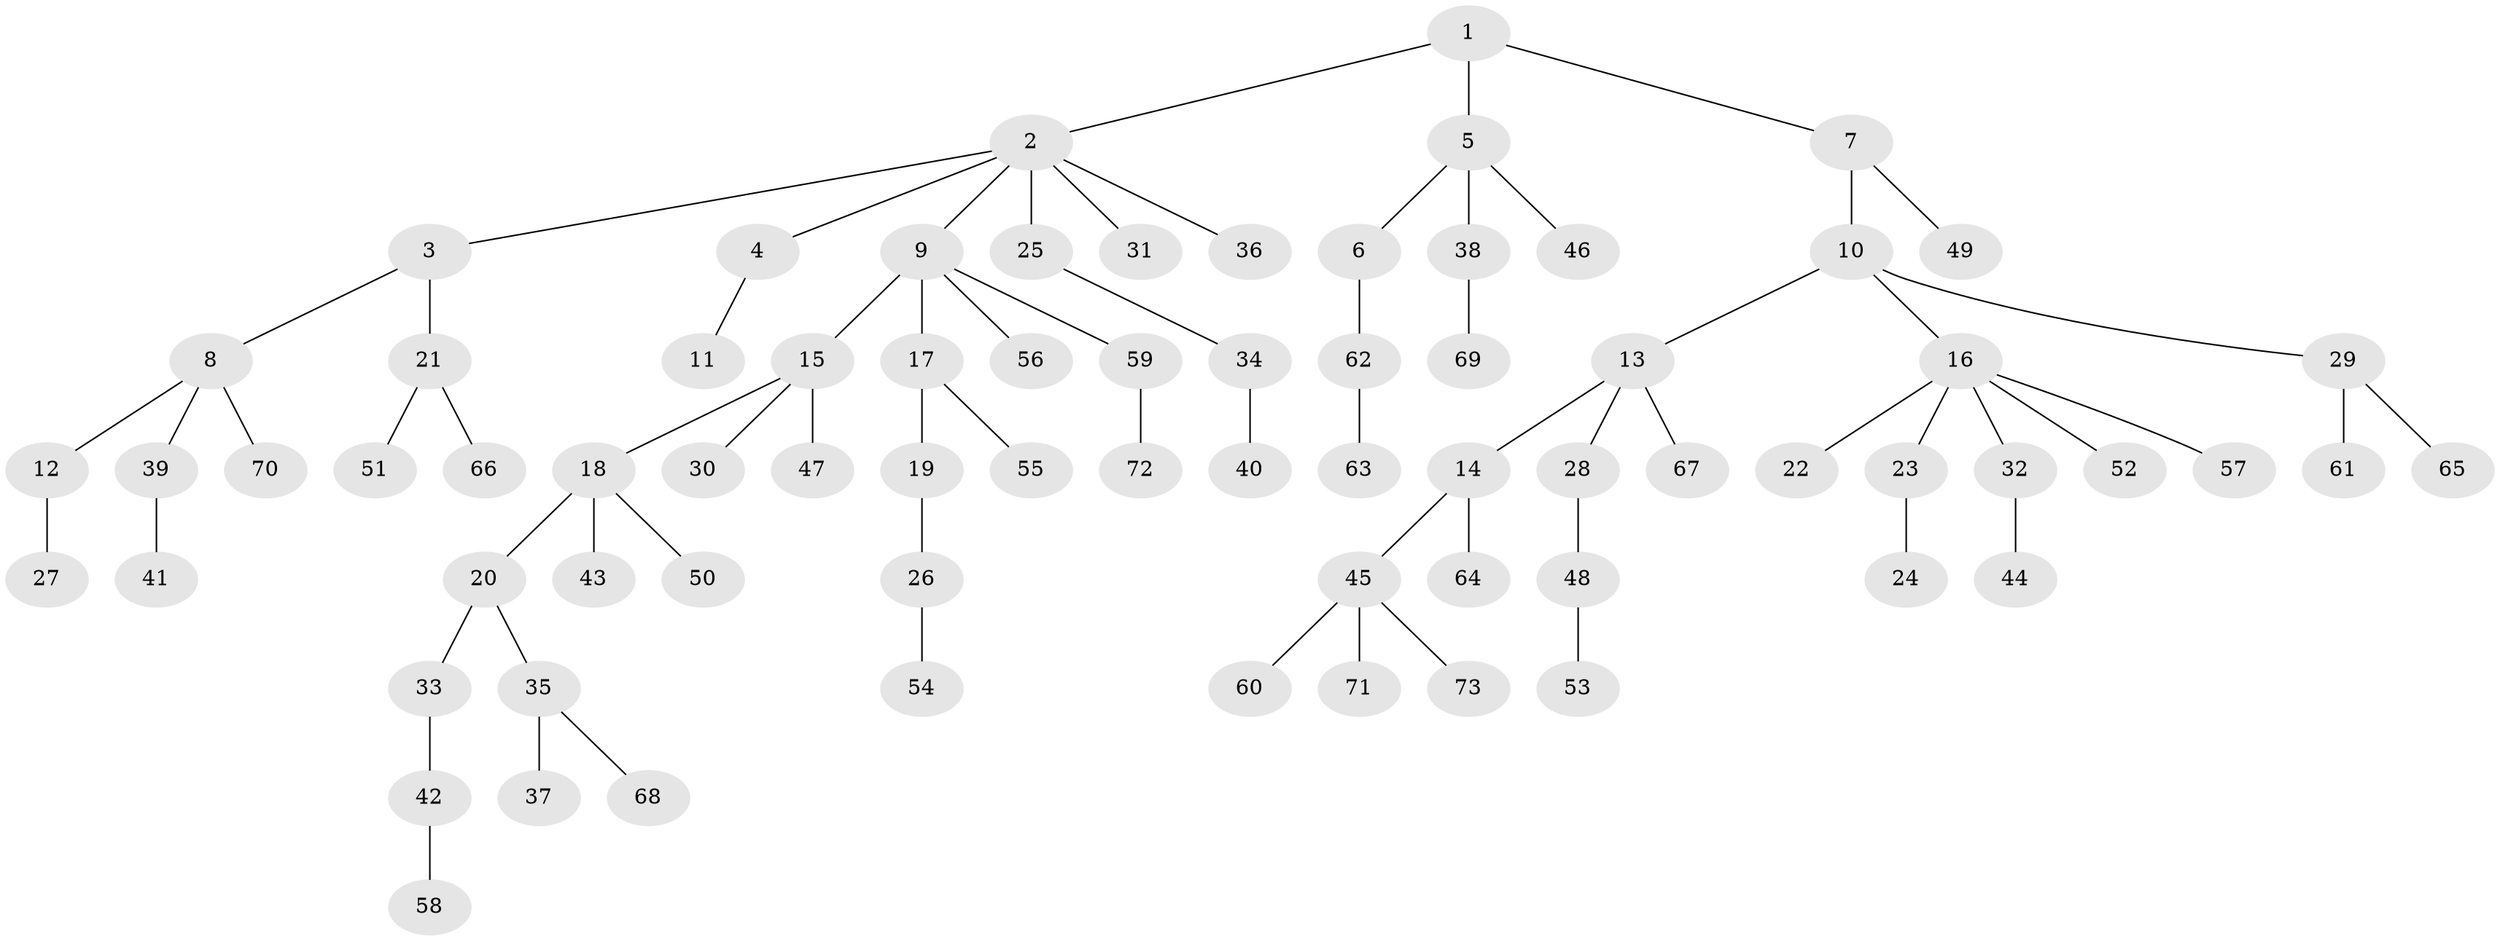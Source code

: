 // Generated by graph-tools (version 1.1) at 2025/36/03/09/25 02:36:50]
// undirected, 73 vertices, 72 edges
graph export_dot {
graph [start="1"]
  node [color=gray90,style=filled];
  1;
  2;
  3;
  4;
  5;
  6;
  7;
  8;
  9;
  10;
  11;
  12;
  13;
  14;
  15;
  16;
  17;
  18;
  19;
  20;
  21;
  22;
  23;
  24;
  25;
  26;
  27;
  28;
  29;
  30;
  31;
  32;
  33;
  34;
  35;
  36;
  37;
  38;
  39;
  40;
  41;
  42;
  43;
  44;
  45;
  46;
  47;
  48;
  49;
  50;
  51;
  52;
  53;
  54;
  55;
  56;
  57;
  58;
  59;
  60;
  61;
  62;
  63;
  64;
  65;
  66;
  67;
  68;
  69;
  70;
  71;
  72;
  73;
  1 -- 2;
  1 -- 5;
  1 -- 7;
  2 -- 3;
  2 -- 4;
  2 -- 9;
  2 -- 25;
  2 -- 31;
  2 -- 36;
  3 -- 8;
  3 -- 21;
  4 -- 11;
  5 -- 6;
  5 -- 38;
  5 -- 46;
  6 -- 62;
  7 -- 10;
  7 -- 49;
  8 -- 12;
  8 -- 39;
  8 -- 70;
  9 -- 15;
  9 -- 17;
  9 -- 56;
  9 -- 59;
  10 -- 13;
  10 -- 16;
  10 -- 29;
  12 -- 27;
  13 -- 14;
  13 -- 28;
  13 -- 67;
  14 -- 45;
  14 -- 64;
  15 -- 18;
  15 -- 30;
  15 -- 47;
  16 -- 22;
  16 -- 23;
  16 -- 32;
  16 -- 52;
  16 -- 57;
  17 -- 19;
  17 -- 55;
  18 -- 20;
  18 -- 43;
  18 -- 50;
  19 -- 26;
  20 -- 33;
  20 -- 35;
  21 -- 51;
  21 -- 66;
  23 -- 24;
  25 -- 34;
  26 -- 54;
  28 -- 48;
  29 -- 61;
  29 -- 65;
  32 -- 44;
  33 -- 42;
  34 -- 40;
  35 -- 37;
  35 -- 68;
  38 -- 69;
  39 -- 41;
  42 -- 58;
  45 -- 60;
  45 -- 71;
  45 -- 73;
  48 -- 53;
  59 -- 72;
  62 -- 63;
}
